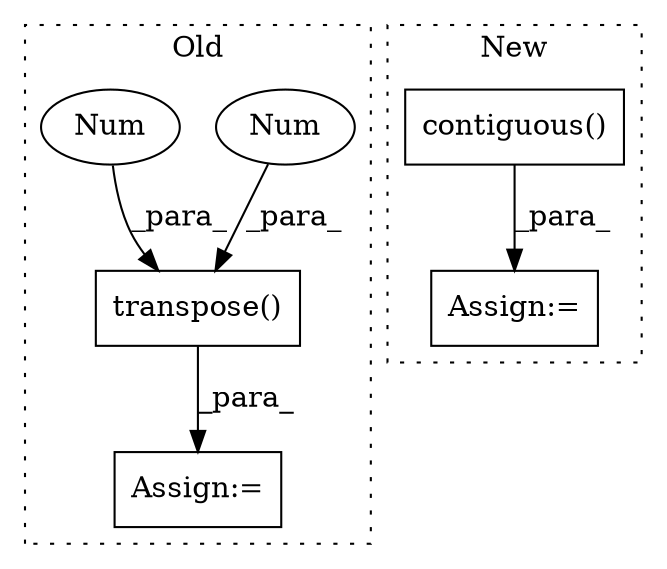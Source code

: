 digraph G {
subgraph cluster0 {
1 [label="transpose()" a="75" s="8668,8695" l="23,1" shape="box"];
3 [label="Num" a="76" s="8694" l="1" shape="ellipse"];
4 [label="Num" a="76" s="8691" l="1" shape="ellipse"];
5 [label="Assign:=" a="68" s="9003" l="3" shape="box"];
label = "Old";
style="dotted";
}
subgraph cluster1 {
2 [label="contiguous()" a="75" s="13707" l="31" shape="box"];
6 [label="Assign:=" a="68" s="13804" l="9" shape="box"];
label = "New";
style="dotted";
}
1 -> 5 [label="_para_"];
2 -> 6 [label="_para_"];
3 -> 1 [label="_para_"];
4 -> 1 [label="_para_"];
}
